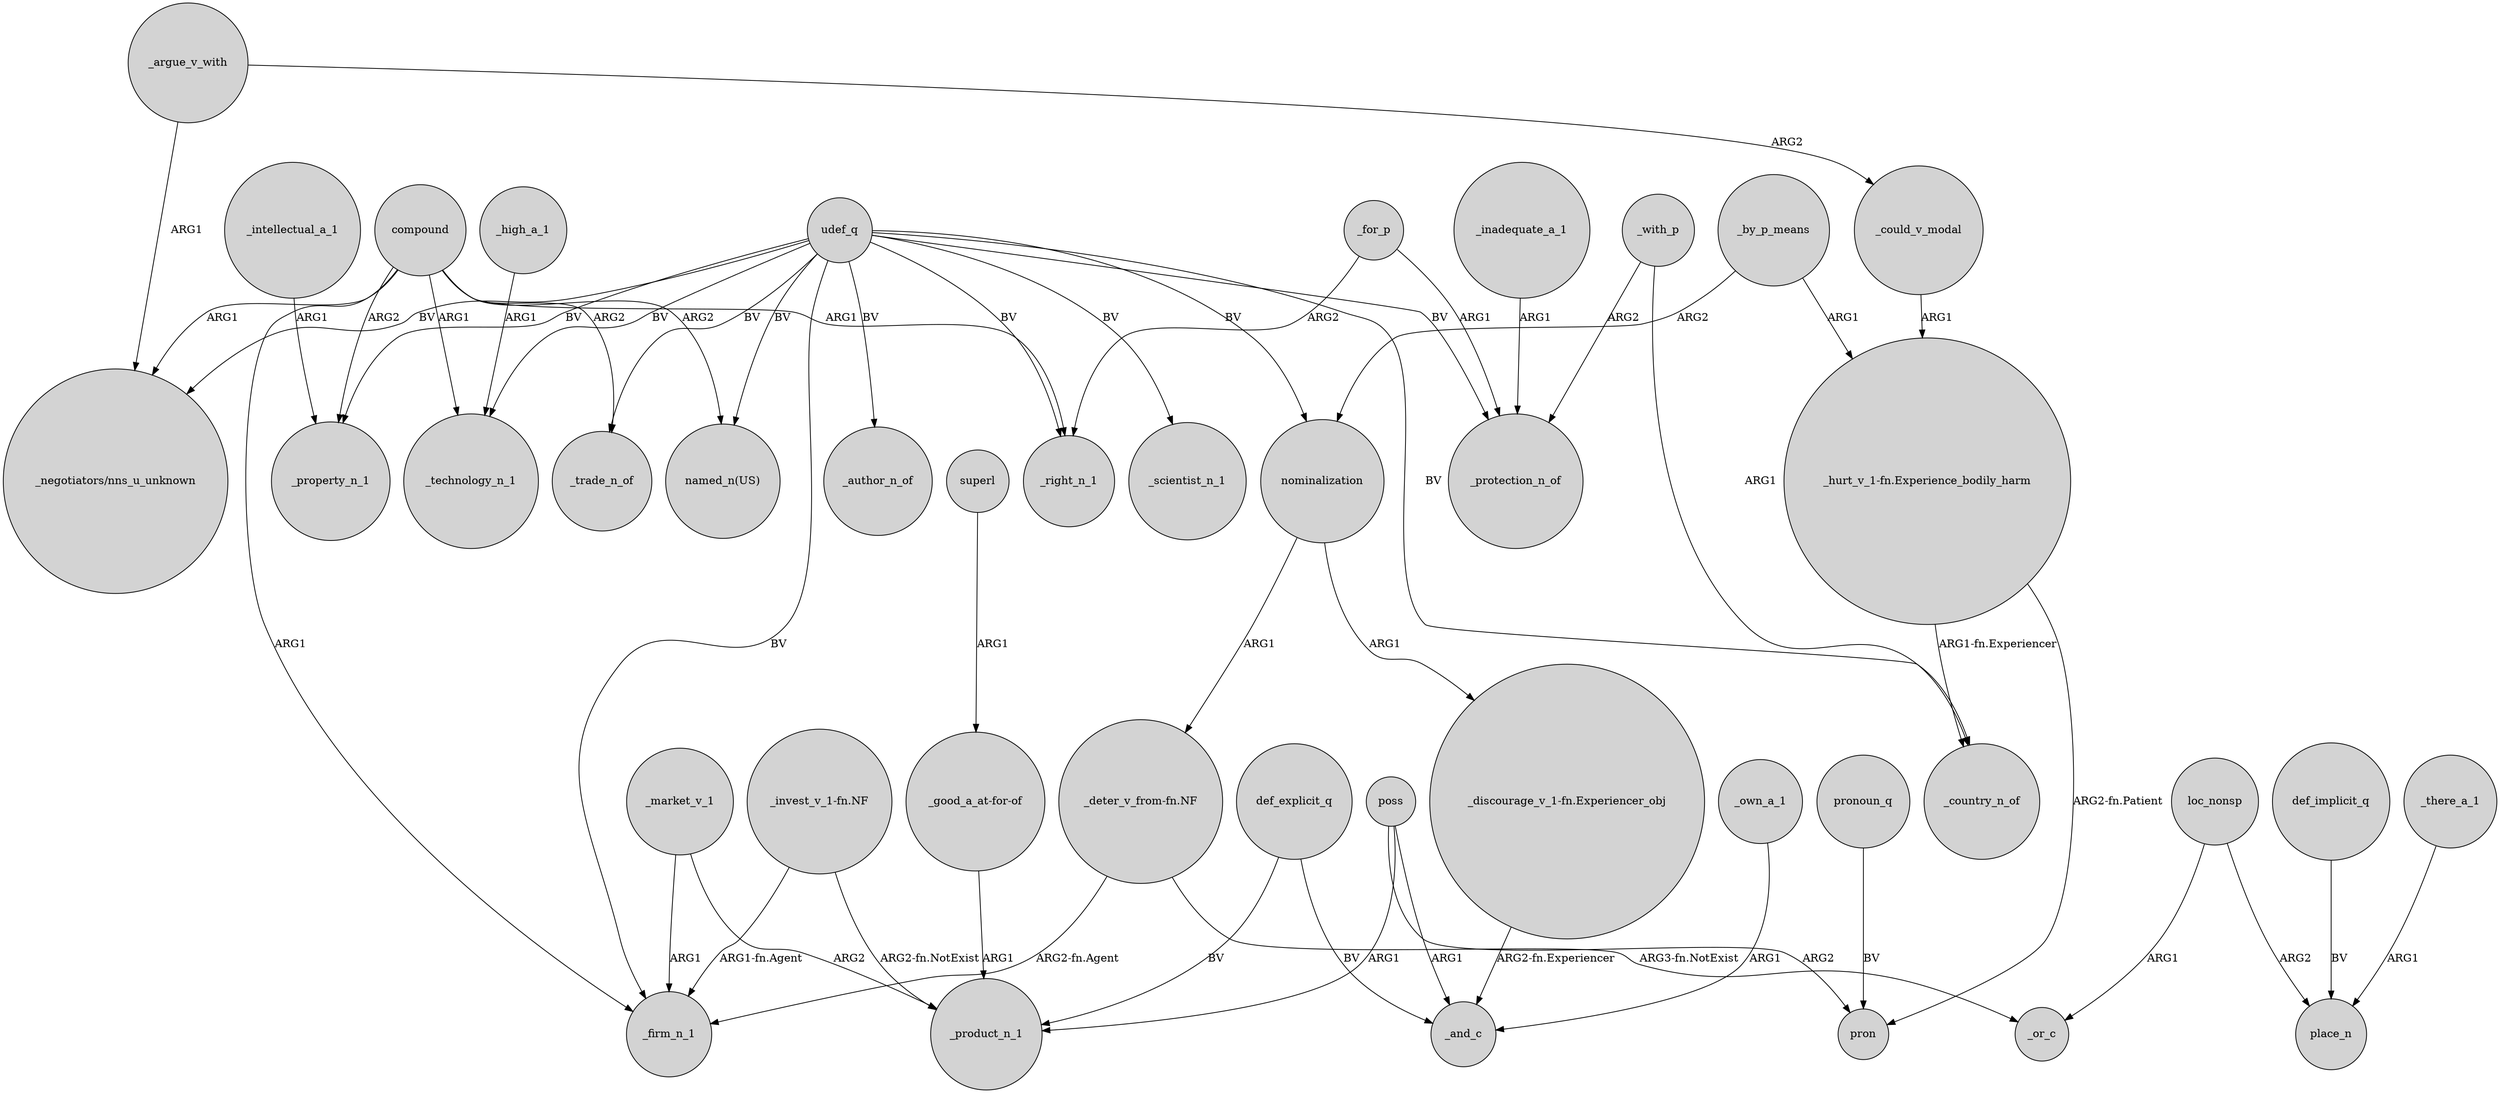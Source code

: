digraph {
	node [shape=circle style=filled]
	def_explicit_q -> _product_n_1 [label=BV]
	udef_q -> "_negotiators/nns_u_unknown" [label=BV]
	udef_q -> _trade_n_of [label=BV]
	udef_q -> "named_n(US)" [label=BV]
	_by_p_means -> nominalization [label=ARG2]
	compound -> _technology_n_1 [label=ARG1]
	poss -> pron [label=ARG2]
	poss -> _and_c [label=ARG1]
	_market_v_1 -> _firm_n_1 [label=ARG1]
	poss -> _product_n_1 [label=ARG1]
	def_explicit_q -> _and_c [label=BV]
	"_invest_v_1-fn.NF" -> _firm_n_1 [label="ARG1-fn.Agent"]
	_argue_v_with -> _could_v_modal [label=ARG2]
	"_deter_v_from-fn.NF" -> _or_c [label="ARG3-fn.NotExist"]
	_inadequate_a_1 -> _protection_n_of [label=ARG1]
	udef_q -> _firm_n_1 [label=BV]
	_own_a_1 -> _and_c [label=ARG1]
	compound -> _property_n_1 [label=ARG2]
	nominalization -> "_discourage_v_1-fn.Experiencer_obj" [label=ARG1]
	def_implicit_q -> place_n [label=BV]
	"_hurt_v_1-fn.Experience_bodily_harm" -> pron [label="ARG2-fn.Patient"]
	compound -> "named_n(US)" [label=ARG2]
	_for_p -> _right_n_1 [label=ARG2]
	loc_nonsp -> _or_c [label=ARG1]
	_for_p -> _protection_n_of [label=ARG1]
	udef_q -> _country_n_of [label=BV]
	pronoun_q -> pron [label=BV]
	_high_a_1 -> _technology_n_1 [label=ARG1]
	udef_q -> _protection_n_of [label=BV]
	_market_v_1 -> _product_n_1 [label=ARG2]
	compound -> "_negotiators/nns_u_unknown" [label=ARG1]
	udef_q -> _right_n_1 [label=BV]
	nominalization -> "_deter_v_from-fn.NF" [label=ARG1]
	"_deter_v_from-fn.NF" -> _firm_n_1 [label="ARG2-fn.Agent"]
	superl -> "_good_a_at-for-of" [label=ARG1]
	"_invest_v_1-fn.NF" -> _product_n_1 [label="ARG2-fn.NotExist"]
	compound -> _trade_n_of [label=ARG2]
	udef_q -> _property_n_1 [label=BV]
	_intellectual_a_1 -> _property_n_1 [label=ARG1]
	_with_p -> _country_n_of [label=ARG1]
	"_hurt_v_1-fn.Experience_bodily_harm" -> _country_n_of [label="ARG1-fn.Experiencer"]
	compound -> _firm_n_1 [label=ARG1]
	udef_q -> nominalization [label=BV]
	_with_p -> _protection_n_of [label=ARG2]
	udef_q -> _technology_n_1 [label=BV]
	loc_nonsp -> place_n [label=ARG2]
	compound -> _right_n_1 [label=ARG1]
	udef_q -> _scientist_n_1 [label=BV]
	udef_q -> _author_n_of [label=BV]
	_by_p_means -> "_hurt_v_1-fn.Experience_bodily_harm" [label=ARG1]
	"_discourage_v_1-fn.Experiencer_obj" -> _and_c [label="ARG2-fn.Experiencer"]
	"_good_a_at-for-of" -> _product_n_1 [label=ARG1]
	_there_a_1 -> place_n [label=ARG1]
	_argue_v_with -> "_negotiators/nns_u_unknown" [label=ARG1]
	_could_v_modal -> "_hurt_v_1-fn.Experience_bodily_harm" [label=ARG1]
}
